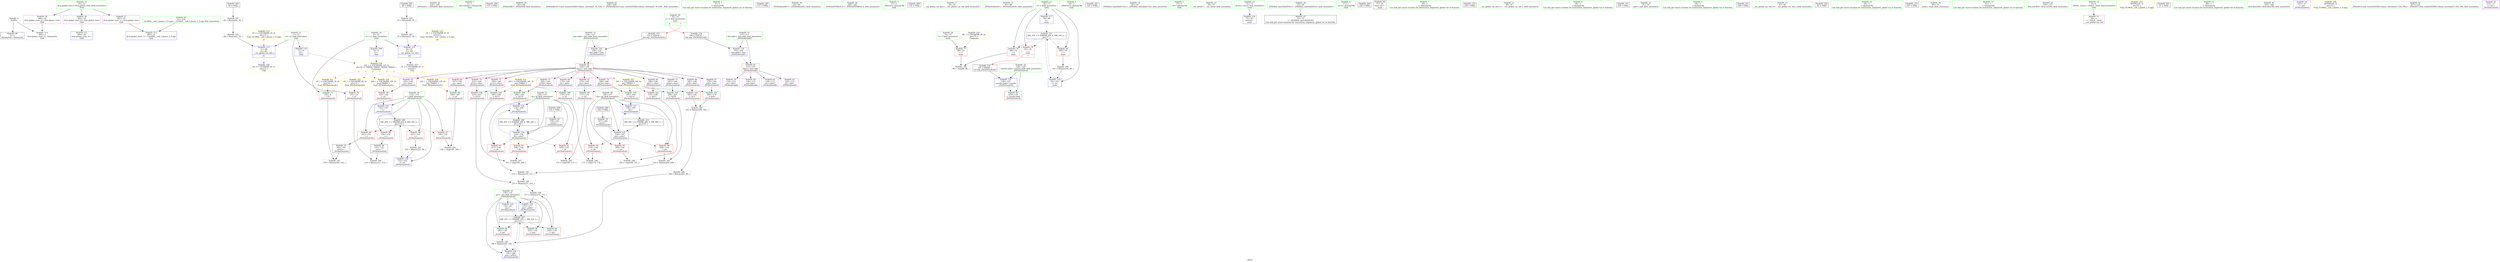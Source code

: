 digraph "SVFG" {
	label="SVFG";

	Node0x56256c7d2f80 [shape=record,color=grey,label="{NodeID: 0\nNullPtr}"];
	Node0x56256c7d2f80 -> Node0x56256c7de5d0[style=solid];
	Node0x56256c7d2f80 -> Node0x56256c7dee20[style=solid];
	Node0x56256c801bb0 [shape=record,color=black,label="{NodeID: 263\n64 = PHI()\n}"];
	Node0x56256c801bb0 -> Node0x56256c7e8550[style=solid];
	Node0x56256c7df0b0 [shape=record,color=red,label="{NodeID: 97\n143\<--142\n\<--a1\n_ZN3Sol5solveEi\n}"];
	Node0x56256c7df0b0 -> Node0x56256c7e4660[style=solid];
	Node0x56256c7dca10 [shape=record,color=green,label="{NodeID: 14\n8\<--10\nr1\<--r1_field_insensitive\nGlob }"];
	Node0x56256c7dca10 -> Node0x56256c7e0e70[style=solid];
	Node0x56256c7dca10 -> Node0x56256c7dea50[style=solid];
	Node0x56256c7dca10 -> Node0x56256c7def20[style=solid];
	Node0x56256c7e2340 [shape=record,color=grey,label="{NodeID: 194\n53 = Binary(49, 54, )\n}"];
	Node0x56256c7e2340 -> Node0x56256c7e24c0[style=solid];
	Node0x56256c7dec20 [shape=record,color=blue,label="{NodeID: 111\n264\<--20\nllvm.global_ctors_0\<--\nGlob }"];
	Node0x56256c7dd550 [shape=record,color=green,label="{NodeID: 28\n78\<--79\ns\<--s_field_insensitive\nmain\n|{<s0>6|<s1>7}}"];
	Node0x56256c7dd550:s0 -> Node0x56256c8026e0[style=solid,color=red];
	Node0x56256c7dd550:s1 -> Node0x56256c8028a0[style=solid,color=red];
	Node0x56256c7f2550 [shape=record,color=black,label="{NodeID: 208\nMR_24V_3 = PHI(MR_24V_4, MR_24V_2, )\npts\{133 \}\n}"];
	Node0x56256c7f2550 -> Node0x56256c7e1830[style=dashed];
	Node0x56256c7f2550 -> Node0x56256c7e1900[style=dashed];
	Node0x56256c7f2550 -> Node0x56256c7e19d0[style=dashed];
	Node0x56256c7f2550 -> Node0x56256c7e1aa0[style=dashed];
	Node0x56256c7f2550 -> Node0x56256c7e4c10[style=dashed];
	Node0x56256c7e4800 [shape=record,color=blue,label="{NodeID: 125\n136\<--167\nub\<--conv5\n_ZN3Sol5solveEi\n}"];
	Node0x56256c7e4800 -> Node0x56256c7e1de0[style=dashed];
	Node0x56256c7e4800 -> Node0x56256c7e1eb0[style=dashed];
	Node0x56256c7e4800 -> Node0x56256c7defe0[style=dashed];
	Node0x56256c7e4800 -> Node0x56256c7e49a0[style=dashed];
	Node0x56256c7e4800 -> Node0x56256c7f2f50[style=dashed];
	Node0x56256c7de1d0 [shape=record,color=green,label="{NodeID: 42\n231\<--232\n_ZNSolsEi\<--_ZNSolsEi_field_insensitive\n}"];
	Node0x56256c7f4d70 [shape=record,color=yellow,style=double,label="{NodeID: 222\n4V_1 = ENCHI(MR_4V_0)\npts\{12 \}\nFun[_ZN3Sol5solveEi]}"];
	Node0x56256c7f4d70 -> Node0x56256c7e0f40[style=dashed];
	Node0x56256c7dfe70 [shape=record,color=purple,label="{NodeID: 56\n264\<--19\nllvm.global_ctors_0\<--llvm.global_ctors\nGlob }"];
	Node0x56256c7dfe70 -> Node0x56256c7dec20[style=solid];
	Node0x56256c7e0a60 [shape=record,color=purple,label="{NodeID: 70\n194\<--140\nb214\<--this1\n_ZN3Sol5solveEi\n}"];
	Node0x56256c7e0a60 -> Node0x56256c7df660[style=solid];
	Node0x56256c7e15c0 [shape=record,color=red,label="{NodeID: 84\n185\<--130\n\<--ans\n_ZN3Sol5solveEi\n}"];
	Node0x56256c7e15c0 -> Node0x56256c7e8250[style=solid];
	Node0x56256c7d5920 [shape=record,color=green,label="{NodeID: 1\n7\<--1\n__dso_handle\<--dummyObj\nGlob }"];
	Node0x56256c801cb0 [shape=record,color=black,label="{NodeID: 264\n115 = PHI()\n}"];
	Node0x56256c7e7650 [shape=record,color=grey,label="{NodeID: 181\n163 = Binary(160, 162, )\n}"];
	Node0x56256c7df180 [shape=record,color=red,label="{NodeID: 98\n148\<--147\n\<--a2\n_ZN3Sol5solveEi\n}"];
	Node0x56256c7df180 -> Node0x56256c7e2dc0[style=solid];
	Node0x56256c7dcaa0 [shape=record,color=green,label="{NodeID: 15\n11\<--12\nr2\<--r2_field_insensitive\nGlob }"];
	Node0x56256c7dcaa0 -> Node0x56256c7e0f40[style=solid];
	Node0x56256c7dcaa0 -> Node0x56256c7deb20[style=solid];
	Node0x56256c7dcaa0 -> Node0x56256c7e3fe0[style=solid];
	Node0x56256c7e24c0 [shape=record,color=grey,label="{NodeID: 195\n55 = Binary(53, 56, )\n}"];
	Node0x56256c7e24c0 -> Node0x56256c7def20[style=solid];
	Node0x56256c7ded20 [shape=record,color=blue,label="{NodeID: 112\n265\<--21\nllvm.global_ctors_1\<--_GLOBAL__sub_I_Jiunru_2_0.cpp\nGlob }"];
	Node0x56256c7dd620 [shape=record,color=green,label="{NodeID: 29\n83\<--84\n_ZNSirsERi\<--_ZNSirsERi_field_insensitive\n}"];
	Node0x56256c7f2a50 [shape=record,color=black,label="{NodeID: 209\nMR_26V_2 = PHI(MR_26V_4, MR_26V_1, )\npts\{135 \}\n}"];
	Node0x56256c7f2a50 -> Node0x56256c7e4730[style=dashed];
	Node0x56256c7e48d0 [shape=record,color=blue,label="{NodeID: 126\n130\<--186\nans\<--add10\n_ZN3Sol5solveEi\n}"];
	Node0x56256c7e48d0 -> Node0x56256c7f2050[style=dashed];
	Node0x56256c7de2d0 [shape=record,color=green,label="{NodeID: 43\n238\<--239\n_ZSt4endlIcSt11char_traitsIcEERSt13basic_ostreamIT_T0_ES6_\<--_ZSt4endlIcSt11char_traitsIcEERSt13basic_ostreamIT_T0_ES6__field_insensitive\n}"];
	Node0x56256c7dff70 [shape=record,color=purple,label="{NodeID: 57\n265\<--19\nllvm.global_ctors_1\<--llvm.global_ctors\nGlob }"];
	Node0x56256c7dff70 -> Node0x56256c7ded20[style=solid];
	Node0x56256c7e0b30 [shape=record,color=purple,label="{NodeID: 71\n199\<--140\nb115\<--this1\n_ZN3Sol5solveEi\n}"];
	Node0x56256c7e0b30 -> Node0x56256c7df730[style=solid];
	Node0x56256c7e1690 [shape=record,color=red,label="{NodeID: 85\n216\<--130\n\<--ans\n_ZN3Sol5solveEi\n}"];
	Node0x56256c7e1690 -> Node0x56256c7e7dd0[style=solid];
	Node0x56256c7d59b0 [shape=record,color=green,label="{NodeID: 2\n9\<--1\n\<--dummyObj\nCan only get source location for instruction, argument, global var or function.}"];
	Node0x56256c801db0 [shape=record,color=black,label="{NodeID: 265\n117 = PHI()\n}"];
	Node0x56256c7e77d0 [shape=record,color=grey,label="{NodeID: 182\n210 = Binary(208, 209, )\n}"];
	Node0x56256c7e77d0 -> Node0x56256c7e7950[style=solid];
	Node0x56256c7df250 [shape=record,color=red,label="{NodeID: 99\n171\<--170\n\<--b2\n_ZN3Sol5solveEi\n}"];
	Node0x56256c7df250 -> Node0x56256c7e2c40[style=solid];
	Node0x56256c7dcb30 [shape=record,color=green,label="{NodeID: 16\n19\<--23\nllvm.global_ctors\<--llvm.global_ctors_field_insensitive\nGlob }"];
	Node0x56256c7dcb30 -> Node0x56256c7dfe70[style=solid];
	Node0x56256c7dcb30 -> Node0x56256c7dff70[style=solid];
	Node0x56256c7dcb30 -> Node0x56256c7e0070[style=solid];
	Node0x56256c7e2640 [shape=record,color=grey,label="{NodeID: 196\n192 = cmp(189, 191, )\n}"];
	Node0x56256c7dee20 [shape=record,color=blue, style = dotted,label="{NodeID: 113\n266\<--3\nllvm.global_ctors_2\<--dummyVal\nGlob }"];
	Node0x56256c7dd720 [shape=record,color=green,label="{NodeID: 30\n93\<--94\n_ZN3Sol4readEv\<--_ZN3Sol4readEv_field_insensitive\n}"];
	Node0x56256c7f2f50 [shape=record,color=black,label="{NodeID: 210\nMR_28V_2 = PHI(MR_28V_4, MR_28V_1, )\npts\{137 \}\n}"];
	Node0x56256c7f2f50 -> Node0x56256c7e4800[style=dashed];
	Node0x56256c7e49a0 [shape=record,color=blue,label="{NodeID: 127\n136\<--195\nub\<--\n_ZN3Sol5solveEi\n}"];
	Node0x56256c7e49a0 -> Node0x56256c7defe0[style=dashed];
	Node0x56256c7e49a0 -> Node0x56256c7f2f50[style=dashed];
	Node0x56256c7de3d0 [shape=record,color=green,label="{NodeID: 44\n240\<--241\n_ZNSolsEPFRSoS_E\<--_ZNSolsEPFRSoS_E_field_insensitive\n}"];
	Node0x56256c7e0070 [shape=record,color=purple,label="{NodeID: 58\n266\<--19\nllvm.global_ctors_2\<--llvm.global_ctors\nGlob }"];
	Node0x56256c7e0070 -> Node0x56256c7dee20[style=solid];
	Node0x56256c7e0c00 [shape=record,color=purple,label="{NodeID: 72\n203\<--140\nb118\<--this1\n_ZN3Sol5solveEi\n}"];
	Node0x56256c7e0c00 -> Node0x56256c7de7e0[style=solid];
	Node0x56256c7e1760 [shape=record,color=red,label="{NodeID: 86\n235\<--130\n\<--ans\n_ZN3Sol5solveEi\n}"];
	Node0x56256c7dbc30 [shape=record,color=green,label="{NodeID: 3\n13\<--1\n_ZSt3cin\<--dummyObj\nGlob }"];
	Node0x56256c801eb0 [shape=record,color=black,label="{NodeID: 266\n119 = PHI()\n}"];
	Node0x56256c7e7950 [shape=record,color=grey,label="{NodeID: 183\n212 = Binary(210, 211, )\n}"];
	Node0x56256c7e7950 -> Node0x56256c7e7ad0[style=solid];
	Node0x56256c7df320 [shape=record,color=red,label="{NodeID: 100\n176\<--175\n\<--b1\n_ZN3Sol5solveEi\n}"];
	Node0x56256c7df320 -> Node0x56256c7e2940[style=solid];
	Node0x56256c7dcbc0 [shape=record,color=green,label="{NodeID: 17\n24\<--25\n__cxx_global_var_init\<--__cxx_global_var_init_field_insensitive\n}"];
	Node0x56256c7e27c0 [shape=record,color=grey,label="{NodeID: 197\n201 = cmp(198, 200, )\n}"];
	Node0x56256c7def20 [shape=record,color=blue,label="{NodeID: 114\n8\<--55\nr1\<--div\n__cxx_global_var_init.1\n|{<s0>20}}"];
	Node0x56256c7def20:s0 -> Node0x56256c7f8130[style=dashed,color=blue];
	Node0x56256c7dd820 [shape=record,color=green,label="{NodeID: 31\n97\<--98\n_ZN3Sol5solveEi\<--_ZN3Sol5solveEi_field_insensitive\n}"];
	Node0x56256c7f3450 [shape=record,color=black,label="{NodeID: 211\nMR_10V_3 = PHI(MR_10V_4, MR_10V_2, )\npts\{77 \}\n}"];
	Node0x56256c7f3450 -> Node0x56256c7e10e0[style=dashed];
	Node0x56256c7f3450 -> Node0x56256c7e11b0[style=dashed];
	Node0x56256c7f3450 -> Node0x56256c7e1280[style=dashed];
	Node0x56256c7f3450 -> Node0x56256c7e4250[style=dashed];
	Node0x56256c7e4a70 [shape=record,color=blue,label="{NodeID: 128\n134\<--204\nlb\<--\n_ZN3Sol5solveEi\n}"];
	Node0x56256c7e4a70 -> Node0x56256c7e1d10[style=dashed];
	Node0x56256c7e4a70 -> Node0x56256c7f2a50[style=dashed];
	Node0x56256c7de4d0 [shape=record,color=green,label="{NodeID: 45\n21\<--258\n_GLOBAL__sub_I_Jiunru_2_0.cpp\<--_GLOBAL__sub_I_Jiunru_2_0.cpp_field_insensitive\n}"];
	Node0x56256c7de4d0 -> Node0x56256c7ded20[style=solid];
	Node0x56256c7e0170 [shape=record,color=purple,label="{NodeID: 59\n114\<--113\na1\<--this1\n_ZN3Sol4readEv\n}"];
	Node0x56256c7e0cd0 [shape=record,color=purple,label="{NodeID: 73\n207\<--140\nb220\<--this1\n_ZN3Sol5solveEi\n}"];
	Node0x56256c7e0cd0 -> Node0x56256c7de8b0[style=solid];
	Node0x56256c7e1830 [shape=record,color=red,label="{NodeID: 87\n146\<--132\n\<--i\n_ZN3Sol5solveEi\n}"];
	Node0x56256c7e1830 -> Node0x56256c7e2dc0[style=solid];
	Node0x56256c7dbcc0 [shape=record,color=green,label="{NodeID: 4\n14\<--1\n_ZSt4cout\<--dummyObj\nGlob }"];
	Node0x56256c801fb0 [shape=record,color=black,label="{NodeID: 267\n121 = PHI()\n}"];
	Node0x56256c7e7ad0 [shape=record,color=grey,label="{NodeID: 184\n215 = Binary(212, 214, )\n}"];
	Node0x56256c7e7ad0 -> Node0x56256c7e7dd0[style=solid];
	Node0x56256c7df3f0 [shape=record,color=red,label="{NodeID: 101\n180\<--179\n\<--b28\n_ZN3Sol5solveEi\n}"];
	Node0x56256c7df3f0 -> Node0x56256c7e7f50[style=solid];
	Node0x56256c7dcc50 [shape=record,color=green,label="{NodeID: 18\n28\<--29\n_ZNSt8ios_base4InitC1Ev\<--_ZNSt8ios_base4InitC1Ev_field_insensitive\n}"];
	Node0x56256c7e2940 [shape=record,color=grey,label="{NodeID: 198\n177 = cmp(174, 176, )\n}"];
	Node0x56256c7e3fe0 [shape=record,color=blue,label="{NodeID: 115\n11\<--66\nr2\<--div\n__cxx_global_var_init.2\n|{<s0>21}}"];
	Node0x56256c7e3fe0:s0 -> Node0x56256c7f8290[style=dashed,color=blue];
	Node0x56256c7dd920 [shape=record,color=green,label="{NodeID: 32\n110\<--111\nthis.addr\<--this.addr_field_insensitive\n_ZN3Sol4readEv\n}"];
	Node0x56256c7dd920 -> Node0x56256c7e1350[style=solid];
	Node0x56256c7dd920 -> Node0x56256c7e4320[style=solid];
	Node0x56256c7f3950 [shape=record,color=yellow,style=double,label="{NodeID: 212\n4V_1 = ENCHI(MR_4V_0)\npts\{12 \}\nFun[_GLOBAL__sub_I_Jiunru_2_0.cpp]|{<s0>21}}"];
	Node0x56256c7f3950:s0 -> Node0x56256c7e3fe0[style=dashed,color=red];
	Node0x56256c7e4b40 [shape=record,color=blue,label="{NodeID: 129\n130\<--217\nans\<--add25\n_ZN3Sol5solveEi\n}"];
	Node0x56256c7e4b40 -> Node0x56256c7f2050[style=dashed];
	Node0x56256c7de5d0 [shape=record,color=black,label="{NodeID: 46\n2\<--3\ndummyVal\<--dummyVal\n}"];
	Node0x56256c7e0240 [shape=record,color=purple,label="{NodeID: 60\n116\<--113\na2\<--this1\n_ZN3Sol4readEv\n}"];
	Node0x56256c7e0da0 [shape=record,color=purple,label="{NodeID: 74\n213\<--140\nb123\<--this1\n_ZN3Sol5solveEi\n}"];
	Node0x56256c7e0da0 -> Node0x56256c7de980[style=solid];
	Node0x56256c7e1900 [shape=record,color=red,label="{NodeID: 88\n152\<--132\n\<--i\n_ZN3Sol5solveEi\n}"];
	Node0x56256c7e1900 -> Node0x56256c7df8c0[style=solid];
	Node0x56256c7dbd50 [shape=record,color=green,label="{NodeID: 5\n15\<--1\n.str\<--dummyObj\nGlob }"];
	Node0x56256c802080 [shape=record,color=black,label="{NodeID: 268\n155 = PHI()\n}"];
	Node0x56256c802080 -> Node0x56256c7df990[style=solid];
	Node0x56256c7e7c50 [shape=record,color=grey,label="{NodeID: 185\n101 = Binary(100, 86, )\n}"];
	Node0x56256c7e7c50 -> Node0x56256c7e4250[style=solid];
	Node0x56256c7df4c0 [shape=record,color=red,label="{NodeID: 102\n182\<--181\n\<--b19\n_ZN3Sol5solveEi\n}"];
	Node0x56256c7df4c0 -> Node0x56256c7e7f50[style=solid];
	Node0x56256c7dcce0 [shape=record,color=green,label="{NodeID: 19\n34\<--35\n__cxa_atexit\<--__cxa_atexit_field_insensitive\n}"];
	Node0x56256c7e2ac0 [shape=record,color=grey,label="{NodeID: 199\n90 = cmp(88, 89, )\n}"];
	Node0x56256c7e40b0 [shape=record,color=blue,label="{NodeID: 116\n72\<--81\nretval\<--\nmain\n}"];
	Node0x56256c7dd9f0 [shape=record,color=green,label="{NodeID: 33\n126\<--127\nthis.addr\<--this.addr_field_insensitive\n_ZN3Sol5solveEi\n}"];
	Node0x56256c7dd9f0 -> Node0x56256c7e1420[style=solid];
	Node0x56256c7dd9f0 -> Node0x56256c7e43f0[style=solid];
	Node0x56256c7f4470 [shape=record,color=yellow,style=double,label="{NodeID: 213\n2V_1 = ENCHI(MR_2V_0)\npts\{10 \}\nFun[_GLOBAL__sub_I_Jiunru_2_0.cpp]|{<s0>20}}"];
	Node0x56256c7f4470:s0 -> Node0x56256c7def20[style=dashed,color=red];
	Node0x56256c7e4c10 [shape=record,color=blue,label="{NodeID: 130\n132\<--222\ni\<--inc\n_ZN3Sol5solveEi\n}"];
	Node0x56256c7e4c10 -> Node0x56256c7f2550[style=dashed];
	Node0x56256c7de6d0 [shape=record,color=black,label="{NodeID: 47\n32\<--33\n\<--_ZNSt8ios_base4InitD1Ev\nCan only get source location for instruction, argument, global var or function.}"];
	Node0x56256c7e0310 [shape=record,color=purple,label="{NodeID: 61\n118\<--113\nb1\<--this1\n_ZN3Sol4readEv\n}"];
	Node0x56256c7e0e70 [shape=record,color=red,label="{NodeID: 75\n160\<--8\n\<--r1\n_ZN3Sol5solveEi\n}"];
	Node0x56256c7e0e70 -> Node0x56256c7e7650[style=solid];
	Node0x56256c7e19d0 [shape=record,color=red,label="{NodeID: 89\n161\<--132\n\<--i\n_ZN3Sol5solveEi\n}"];
	Node0x56256c7e19d0 -> Node0x56256c7dfa60[style=solid];
	Node0x56256c7dbde0 [shape=record,color=green,label="{NodeID: 6\n17\<--1\n.str.3\<--dummyObj\nGlob }"];
	Node0x56256c8021b0 [shape=record,color=black,label="{NodeID: 269\n226 = PHI()\n}"];
	Node0x56256c7e7dd0 [shape=record,color=grey,label="{NodeID: 186\n217 = Binary(216, 215, )\n}"];
	Node0x56256c7e7dd0 -> Node0x56256c7e4b40[style=solid];
	Node0x56256c7df590 [shape=record,color=red,label="{NodeID: 103\n191\<--190\n\<--b211\n_ZN3Sol5solveEi\n}"];
	Node0x56256c7df590 -> Node0x56256c7e2640[style=solid];
	Node0x56256c7dcde0 [shape=record,color=green,label="{NodeID: 20\n33\<--39\n_ZNSt8ios_base4InitD1Ev\<--_ZNSt8ios_base4InitD1Ev_field_insensitive\n}"];
	Node0x56256c7dcde0 -> Node0x56256c7de6d0[style=solid];
	Node0x56256c7e2c40 [shape=record,color=grey,label="{NodeID: 200\n172 = cmp(169, 171, )\n}"];
	Node0x56256c7e4180 [shape=record,color=blue,label="{NodeID: 117\n76\<--86\nt\<--\nmain\n}"];
	Node0x56256c7e4180 -> Node0x56256c7f3450[style=dashed];
	Node0x56256c7ddac0 [shape=record,color=green,label="{NodeID: 34\n128\<--129\ncaseNo.addr\<--caseNo.addr_field_insensitive\n_ZN3Sol5solveEi\n}"];
	Node0x56256c7ddac0 -> Node0x56256c7e14f0[style=solid];
	Node0x56256c7ddac0 -> Node0x56256c7e44c0[style=solid];
	Node0x56256c7df7f0 [shape=record,color=black,label="{NodeID: 48\n71\<--81\nmain_ret\<--\nmain\n}"];
	Node0x56256c7e03e0 [shape=record,color=purple,label="{NodeID: 62\n120\<--113\nb2\<--this1\n_ZN3Sol4readEv\n}"];
	Node0x56256c7e0f40 [shape=record,color=red,label="{NodeID: 76\n151\<--11\n\<--r2\n_ZN3Sol5solveEi\n}"];
	Node0x56256c7e0f40 -> Node0x56256c7e83d0[style=solid];
	Node0x56256c7e1aa0 [shape=record,color=red,label="{NodeID: 90\n221\<--132\n\<--i\n_ZN3Sol5solveEi\n}"];
	Node0x56256c7e1aa0 -> Node0x56256c7e21c0[style=solid];
	Node0x56256c7dc620 [shape=record,color=green,label="{NodeID: 7\n20\<--1\n\<--dummyObj\nCan only get source location for instruction, argument, global var or function.}"];
	Node0x56256c8022b0 [shape=record,color=black,label="{NodeID: 270\n230 = PHI()\n}"];
	Node0x56256c7e7f50 [shape=record,color=grey,label="{NodeID: 187\n183 = Binary(180, 182, )\n}"];
	Node0x56256c7e7f50 -> Node0x56256c7e80d0[style=solid];
	Node0x56256c7df660 [shape=record,color=red,label="{NodeID: 104\n195\<--194\n\<--b214\n_ZN3Sol5solveEi\n}"];
	Node0x56256c7df660 -> Node0x56256c7e49a0[style=solid];
	Node0x56256c7dcee0 [shape=record,color=green,label="{NodeID: 21\n46\<--47\n__cxx_global_var_init.1\<--__cxx_global_var_init.1_field_insensitive\n}"];
	Node0x56256c7e2dc0 [shape=record,color=grey,label="{NodeID: 201\n149 = cmp(146, 148, )\n}"];
	Node0x56256c7e4250 [shape=record,color=blue,label="{NodeID: 118\n76\<--101\nt\<--inc\nmain\n}"];
	Node0x56256c7e4250 -> Node0x56256c7f3450[style=dashed];
	Node0x56256c7ddb90 [shape=record,color=green,label="{NodeID: 35\n130\<--131\nans\<--ans_field_insensitive\n_ZN3Sol5solveEi\n}"];
	Node0x56256c7ddb90 -> Node0x56256c7e15c0[style=solid];
	Node0x56256c7ddb90 -> Node0x56256c7e1690[style=solid];
	Node0x56256c7ddb90 -> Node0x56256c7e1760[style=solid];
	Node0x56256c7ddb90 -> Node0x56256c7e4590[style=solid];
	Node0x56256c7ddb90 -> Node0x56256c7e48d0[style=solid];
	Node0x56256c7ddb90 -> Node0x56256c7e4b40[style=solid];
	Node0x56256c7df8c0 [shape=record,color=black,label="{NodeID: 49\n153\<--152\nconv\<--\n_ZN3Sol5solveEi\n}"];
	Node0x56256c7df8c0 -> Node0x56256c7e83d0[style=solid];
	Node0x56256c7f5390 [shape=record,color=yellow,style=double,label="{NodeID: 229\n30V_1 = ENCHI(MR_30V_0)\npts\{790000 \}\nFun[_ZN3Sol5solveEi]}"];
	Node0x56256c7f5390 -> Node0x56256c7df0b0[style=dashed];
	Node0x56256c7e04b0 [shape=record,color=purple,label="{NodeID: 63\n142\<--140\na1\<--this1\n_ZN3Sol5solveEi\n}"];
	Node0x56256c7e04b0 -> Node0x56256c7df0b0[style=solid];
	Node0x56256c7e1010 [shape=record,color=red,label="{NodeID: 77\n89\<--74\n\<--T\nmain\n}"];
	Node0x56256c7e1010 -> Node0x56256c7e2ac0[style=solid];
	Node0x56256c7f8130 [shape=record,color=yellow,style=double,label="{NodeID: 257\n2V_2 = CSCHI(MR_2V_1)\npts\{10 \}\nCS[]}"];
	Node0x56256c7e1b70 [shape=record,color=red,label="{NodeID: 91\n169\<--134\n\<--lb\n_ZN3Sol5solveEi\n}"];
	Node0x56256c7e1b70 -> Node0x56256c7e2c40[style=solid];
	Node0x56256c7dc6b0 [shape=record,color=green,label="{NodeID: 8\n50\<--1\n\<--dummyObj\nCan only get source location for instruction, argument, global var or function.}"];
	Node0x56256c8023b0 [shape=record,color=black,label="{NodeID: 271\n234 = PHI()\n}"];
	Node0x56256c7e80d0 [shape=record,color=grey,label="{NodeID: 188\n184 = Binary(183, 86, )\n}"];
	Node0x56256c7e80d0 -> Node0x56256c7e8250[style=solid];
	Node0x56256c7df730 [shape=record,color=red,label="{NodeID: 105\n200\<--199\n\<--b115\n_ZN3Sol5solveEi\n}"];
	Node0x56256c7df730 -> Node0x56256c7e27c0[style=solid];
	Node0x56256c7dcfe0 [shape=record,color=green,label="{NodeID: 22\n51\<--52\nsqrt\<--sqrt_field_insensitive\n}"];
	Node0x56256c7e4320 [shape=record,color=blue,label="{NodeID: 119\n110\<--109\nthis.addr\<--this\n_ZN3Sol4readEv\n}"];
	Node0x56256c7e4320 -> Node0x56256c7e1350[style=dashed];
	Node0x56256c7ddc60 [shape=record,color=green,label="{NodeID: 36\n132\<--133\ni\<--i_field_insensitive\n_ZN3Sol5solveEi\n}"];
	Node0x56256c7ddc60 -> Node0x56256c7e1830[style=solid];
	Node0x56256c7ddc60 -> Node0x56256c7e1900[style=solid];
	Node0x56256c7ddc60 -> Node0x56256c7e19d0[style=solid];
	Node0x56256c7ddc60 -> Node0x56256c7e1aa0[style=solid];
	Node0x56256c7ddc60 -> Node0x56256c7e4660[style=solid];
	Node0x56256c7ddc60 -> Node0x56256c7e4c10[style=solid];
	Node0x56256c7f4770 [shape=record,color=yellow,style=double,label="{NodeID: 216\n8V_1 = ENCHI(MR_8V_0)\npts\{75 \}\nFun[main]}"];
	Node0x56256c7f4770 -> Node0x56256c7e1010[style=dashed];
	Node0x56256c7df990 [shape=record,color=black,label="{NodeID: 50\n158\<--155\nconv2\<--\n_ZN3Sol5solveEi\n}"];
	Node0x56256c7df990 -> Node0x56256c7e4730[style=solid];
	Node0x56256c7f5470 [shape=record,color=yellow,style=double,label="{NodeID: 230\n32V_1 = ENCHI(MR_32V_0)\npts\{790001 \}\nFun[_ZN3Sol5solveEi]}"];
	Node0x56256c7f5470 -> Node0x56256c7df180[style=dashed];
	Node0x56256c7e0580 [shape=record,color=purple,label="{NodeID: 64\n147\<--140\na2\<--this1\n_ZN3Sol5solveEi\n}"];
	Node0x56256c7e0580 -> Node0x56256c7df180[style=solid];
	Node0x56256c7e10e0 [shape=record,color=red,label="{NodeID: 78\n88\<--76\n\<--t\nmain\n}"];
	Node0x56256c7e10e0 -> Node0x56256c7e2ac0[style=solid];
	Node0x56256c7f8290 [shape=record,color=yellow,style=double,label="{NodeID: 258\n4V_2 = CSCHI(MR_4V_1)\npts\{12 \}\nCS[]}"];
	Node0x56256c7e1c40 [shape=record,color=red,label="{NodeID: 92\n198\<--134\n\<--lb\n_ZN3Sol5solveEi\n}"];
	Node0x56256c7e1c40 -> Node0x56256c7e27c0[style=solid];
	Node0x56256c7dc740 [shape=record,color=green,label="{NodeID: 9\n54\<--1\n\<--dummyObj\nCan only get source location for instruction, argument, global var or function.}"];
	Node0x56256c802480 [shape=record,color=black,label="{NodeID: 272\n236 = PHI()\n}"];
	Node0x56256c7e8250 [shape=record,color=grey,label="{NodeID: 189\n186 = Binary(185, 184, )\n}"];
	Node0x56256c7e8250 -> Node0x56256c7e48d0[style=solid];
	Node0x56256c7de7e0 [shape=record,color=red,label="{NodeID: 106\n204\<--203\n\<--b118\n_ZN3Sol5solveEi\n}"];
	Node0x56256c7de7e0 -> Node0x56256c7e4a70[style=solid];
	Node0x56256c7dd0e0 [shape=record,color=green,label="{NodeID: 23\n61\<--62\n__cxx_global_var_init.2\<--__cxx_global_var_init.2_field_insensitive\n}"];
	Node0x56256c7e43f0 [shape=record,color=blue,label="{NodeID: 120\n126\<--124\nthis.addr\<--this\n_ZN3Sol5solveEi\n}"];
	Node0x56256c7e43f0 -> Node0x56256c7e1420[style=dashed];
	Node0x56256c7ddd30 [shape=record,color=green,label="{NodeID: 37\n134\<--135\nlb\<--lb_field_insensitive\n_ZN3Sol5solveEi\n}"];
	Node0x56256c7ddd30 -> Node0x56256c7e1b70[style=solid];
	Node0x56256c7ddd30 -> Node0x56256c7e1c40[style=solid];
	Node0x56256c7ddd30 -> Node0x56256c7e1d10[style=solid];
	Node0x56256c7ddd30 -> Node0x56256c7e4730[style=solid];
	Node0x56256c7ddd30 -> Node0x56256c7e4a70[style=solid];
	Node0x56256c7dfa60 [shape=record,color=black,label="{NodeID: 51\n162\<--161\nconv3\<--\n_ZN3Sol5solveEi\n}"];
	Node0x56256c7dfa60 -> Node0x56256c7e7650[style=solid];
	Node0x56256c7f5550 [shape=record,color=yellow,style=double,label="{NodeID: 231\n34V_1 = ENCHI(MR_34V_0)\npts\{790002 \}\nFun[_ZN3Sol5solveEi]}"];
	Node0x56256c7f5550 -> Node0x56256c7df320[style=dashed];
	Node0x56256c7f5550 -> Node0x56256c7df4c0[style=dashed];
	Node0x56256c7f5550 -> Node0x56256c7df730[style=dashed];
	Node0x56256c7f5550 -> Node0x56256c7de7e0[style=dashed];
	Node0x56256c7f5550 -> Node0x56256c7de980[style=dashed];
	Node0x56256c7e0650 [shape=record,color=purple,label="{NodeID: 65\n170\<--140\nb2\<--this1\n_ZN3Sol5solveEi\n}"];
	Node0x56256c7e0650 -> Node0x56256c7df250[style=solid];
	Node0x56256c7e11b0 [shape=record,color=red,label="{NodeID: 79\n95\<--76\n\<--t\nmain\n|{<s0>7}}"];
	Node0x56256c7e11b0:s0 -> Node0x56256c8029a0[style=solid,color=red];
	Node0x56256c584080 [shape=record,color=black,label="{NodeID: 259\n82 = PHI()\n}"];
	Node0x56256c7e1d10 [shape=record,color=red,label="{NodeID: 93\n211\<--134\n\<--lb\n_ZN3Sol5solveEi\n}"];
	Node0x56256c7e1d10 -> Node0x56256c7e7950[style=solid];
	Node0x56256c7dc7d0 [shape=record,color=green,label="{NodeID: 10\n56\<--1\n\<--dummyObj\nCan only get source location for instruction, argument, global var or function.}"];
	Node0x56256c8025b0 [shape=record,color=black,label="{NodeID: 273\n237 = PHI()\n}"];
	Node0x56256c7e83d0 [shape=record,color=grey,label="{NodeID: 190\n154 = Binary(151, 153, )\n}"];
	Node0x56256c7de8b0 [shape=record,color=red,label="{NodeID: 107\n208\<--207\n\<--b220\n_ZN3Sol5solveEi\n}"];
	Node0x56256c7de8b0 -> Node0x56256c7e77d0[style=solid];
	Node0x56256c7dd1e0 [shape=record,color=green,label="{NodeID: 24\n69\<--70\nmain\<--main_field_insensitive\n}"];
	Node0x56256c7e44c0 [shape=record,color=blue,label="{NodeID: 121\n128\<--125\ncaseNo.addr\<--caseNo\n_ZN3Sol5solveEi\n}"];
	Node0x56256c7e44c0 -> Node0x56256c7e14f0[style=dashed];
	Node0x56256c7dde00 [shape=record,color=green,label="{NodeID: 38\n136\<--137\nub\<--ub_field_insensitive\n_ZN3Sol5solveEi\n}"];
	Node0x56256c7dde00 -> Node0x56256c7e1de0[style=solid];
	Node0x56256c7dde00 -> Node0x56256c7e1eb0[style=solid];
	Node0x56256c7dde00 -> Node0x56256c7defe0[style=solid];
	Node0x56256c7dde00 -> Node0x56256c7e4800[style=solid];
	Node0x56256c7dde00 -> Node0x56256c7e49a0[style=solid];
	Node0x56256c7f4930 [shape=record,color=yellow,style=double,label="{NodeID: 218\n12V_1 = ENCHI(MR_12V_0)\npts\{10 12 790000 790001 790002 790003 \}\nFun[main]|{<s0>7|<s1>7|<s2>7|<s3>7|<s4>7|<s5>7}}"];
	Node0x56256c7f4930:s0 -> Node0x56256c7f4c60[style=dashed,color=red];
	Node0x56256c7f4930:s1 -> Node0x56256c7f4d70[style=dashed,color=red];
	Node0x56256c7f4930:s2 -> Node0x56256c7f5390[style=dashed,color=red];
	Node0x56256c7f4930:s3 -> Node0x56256c7f5470[style=dashed,color=red];
	Node0x56256c7f4930:s4 -> Node0x56256c7f5550[style=dashed,color=red];
	Node0x56256c7f4930:s5 -> Node0x56256c7f5630[style=dashed,color=red];
	Node0x56256c7dfb30 [shape=record,color=black,label="{NodeID: 52\n167\<--164\nconv5\<--\n_ZN3Sol5solveEi\n}"];
	Node0x56256c7dfb30 -> Node0x56256c7e4800[style=solid];
	Node0x56256c7f5630 [shape=record,color=yellow,style=double,label="{NodeID: 232\n36V_1 = ENCHI(MR_36V_0)\npts\{790003 \}\nFun[_ZN3Sol5solveEi]}"];
	Node0x56256c7f5630 -> Node0x56256c7df250[style=dashed];
	Node0x56256c7f5630 -> Node0x56256c7df3f0[style=dashed];
	Node0x56256c7f5630 -> Node0x56256c7df590[style=dashed];
	Node0x56256c7f5630 -> Node0x56256c7df660[style=dashed];
	Node0x56256c7f5630 -> Node0x56256c7de8b0[style=dashed];
	Node0x56256c7e0720 [shape=record,color=purple,label="{NodeID: 66\n175\<--140\nb1\<--this1\n_ZN3Sol5solveEi\n}"];
	Node0x56256c7e0720 -> Node0x56256c7df320[style=solid];
	Node0x56256c7e1280 [shape=record,color=red,label="{NodeID: 80\n100\<--76\n\<--t\nmain\n}"];
	Node0x56256c7e1280 -> Node0x56256c7e7c50[style=solid];
	Node0x56256c801850 [shape=record,color=black,label="{NodeID: 260\n164 = PHI()\n}"];
	Node0x56256c801850 -> Node0x56256c7dfb30[style=solid];
	Node0x56256c7e1de0 [shape=record,color=red,label="{NodeID: 94\n174\<--136\n\<--ub\n_ZN3Sol5solveEi\n}"];
	Node0x56256c7e1de0 -> Node0x56256c7e2940[style=solid];
	Node0x56256c7dc860 [shape=record,color=green,label="{NodeID: 11\n81\<--1\n\<--dummyObj\nCan only get source location for instruction, argument, global var or function.}"];
	Node0x56256c8026e0 [shape=record,color=black,label="{NodeID: 274\n109 = PHI(78, )\n0th arg _ZN3Sol4readEv }"];
	Node0x56256c8026e0 -> Node0x56256c7e4320[style=solid];
	Node0x56256c7e8550 [shape=record,color=grey,label="{NodeID: 191\n65 = Binary(64, 54, )\n}"];
	Node0x56256c7e8550 -> Node0x56256c7e2040[style=solid];
	Node0x56256c7de980 [shape=record,color=red,label="{NodeID: 108\n214\<--213\n\<--b123\n_ZN3Sol5solveEi\n}"];
	Node0x56256c7de980 -> Node0x56256c7e7ad0[style=solid];
	Node0x56256c7dd2e0 [shape=record,color=green,label="{NodeID: 25\n72\<--73\nretval\<--retval_field_insensitive\nmain\n}"];
	Node0x56256c7dd2e0 -> Node0x56256c7e40b0[style=solid];
	Node0x56256c7e4590 [shape=record,color=blue,label="{NodeID: 122\n130\<--81\nans\<--\n_ZN3Sol5solveEi\n}"];
	Node0x56256c7e4590 -> Node0x56256c7f2050[style=dashed];
	Node0x56256c7dded0 [shape=record,color=green,label="{NodeID: 39\n156\<--157\nllvm.ceil.f64\<--llvm.ceil.f64_field_insensitive\n}"];
	Node0x56256c7dfc00 [shape=record,color=purple,label="{NodeID: 53\n30\<--4\n\<--_ZStL8__ioinit\n__cxx_global_var_init\n}"];
	Node0x56256c7f5f20 [shape=record,color=yellow,style=double,label="{NodeID: 233\nRETMU(2V_2)\npts\{10 \}\nFun[_GLOBAL__sub_I_Jiunru_2_0.cpp]}"];
	Node0x56256c7e07f0 [shape=record,color=purple,label="{NodeID: 67\n179\<--140\nb28\<--this1\n_ZN3Sol5solveEi\n}"];
	Node0x56256c7e07f0 -> Node0x56256c7df3f0[style=solid];
	Node0x56256c7e1350 [shape=record,color=red,label="{NodeID: 81\n113\<--110\nthis1\<--this.addr\n_ZN3Sol4readEv\n}"];
	Node0x56256c7e1350 -> Node0x56256c7e0170[style=solid];
	Node0x56256c7e1350 -> Node0x56256c7e0240[style=solid];
	Node0x56256c7e1350 -> Node0x56256c7e0310[style=solid];
	Node0x56256c7e1350 -> Node0x56256c7e03e0[style=solid];
	Node0x56256c8019b0 [shape=record,color=black,label="{NodeID: 261\n31 = PHI()\n}"];
	Node0x56256c7e1eb0 [shape=record,color=red,label="{NodeID: 95\n189\<--136\n\<--ub\n_ZN3Sol5solveEi\n}"];
	Node0x56256c7e1eb0 -> Node0x56256c7e2640[style=solid];
	Node0x56256c7dc8f0 [shape=record,color=green,label="{NodeID: 12\n86\<--1\n\<--dummyObj\nCan only get source location for instruction, argument, global var or function.}"];
	Node0x56256c8028a0 [shape=record,color=black,label="{NodeID: 275\n124 = PHI(78, )\n0th arg _ZN3Sol5solveEi }"];
	Node0x56256c8028a0 -> Node0x56256c7e43f0[style=solid];
	Node0x56256c7e2040 [shape=record,color=grey,label="{NodeID: 192\n66 = Binary(65, 56, )\n}"];
	Node0x56256c7e2040 -> Node0x56256c7e3fe0[style=solid];
	Node0x56256c7dea50 [shape=record,color=blue,label="{NodeID: 109\n8\<--9\nr1\<--\nGlob }"];
	Node0x56256c7dea50 -> Node0x56256c7f4930[style=dashed];
	Node0x56256c7dd3b0 [shape=record,color=green,label="{NodeID: 26\n74\<--75\nT\<--T_field_insensitive\nmain\n}"];
	Node0x56256c7dd3b0 -> Node0x56256c7e1010[style=solid];
	Node0x56256c7e4660 [shape=record,color=blue,label="{NodeID: 123\n132\<--143\ni\<--\n_ZN3Sol5solveEi\n}"];
	Node0x56256c7e4660 -> Node0x56256c7f2550[style=dashed];
	Node0x56256c7ddfd0 [shape=record,color=green,label="{NodeID: 40\n165\<--166\nllvm.floor.f64\<--llvm.floor.f64_field_insensitive\n}"];
	Node0x56256c7dfcd0 [shape=record,color=purple,label="{NodeID: 54\n225\<--15\n\<--.str\n_ZN3Sol5solveEi\n}"];
	Node0x56256c7f6a40 [shape=record,color=yellow,style=double,label="{NodeID: 234\nRETMU(4V_2)\npts\{12 \}\nFun[_GLOBAL__sub_I_Jiunru_2_0.cpp]}"];
	Node0x56256c7e08c0 [shape=record,color=purple,label="{NodeID: 68\n181\<--140\nb19\<--this1\n_ZN3Sol5solveEi\n}"];
	Node0x56256c7e08c0 -> Node0x56256c7df4c0[style=solid];
	Node0x56256c7e1420 [shape=record,color=red,label="{NodeID: 82\n140\<--126\nthis1\<--this.addr\n_ZN3Sol5solveEi\n}"];
	Node0x56256c7e1420 -> Node0x56256c7e04b0[style=solid];
	Node0x56256c7e1420 -> Node0x56256c7e0580[style=solid];
	Node0x56256c7e1420 -> Node0x56256c7e0650[style=solid];
	Node0x56256c7e1420 -> Node0x56256c7e0720[style=solid];
	Node0x56256c7e1420 -> Node0x56256c7e07f0[style=solid];
	Node0x56256c7e1420 -> Node0x56256c7e08c0[style=solid];
	Node0x56256c7e1420 -> Node0x56256c7e0990[style=solid];
	Node0x56256c7e1420 -> Node0x56256c7e0a60[style=solid];
	Node0x56256c7e1420 -> Node0x56256c7e0b30[style=solid];
	Node0x56256c7e1420 -> Node0x56256c7e0c00[style=solid];
	Node0x56256c7e1420 -> Node0x56256c7e0cd0[style=solid];
	Node0x56256c7e1420 -> Node0x56256c7e0da0[style=solid];
	Node0x56256c801a80 [shape=record,color=black,label="{NodeID: 262\n49 = PHI()\n}"];
	Node0x56256c801a80 -> Node0x56256c7e2340[style=solid];
	Node0x56256c7defe0 [shape=record,color=red,label="{NodeID: 96\n209\<--136\n\<--ub\n_ZN3Sol5solveEi\n}"];
	Node0x56256c7defe0 -> Node0x56256c7e77d0[style=solid];
	Node0x56256c7dc980 [shape=record,color=green,label="{NodeID: 13\n4\<--6\n_ZStL8__ioinit\<--_ZStL8__ioinit_field_insensitive\nGlob }"];
	Node0x56256c7dc980 -> Node0x56256c7dfc00[style=solid];
	Node0x56256c8029a0 [shape=record,color=black,label="{NodeID: 276\n125 = PHI(95, )\n1st arg _ZN3Sol5solveEi }"];
	Node0x56256c8029a0 -> Node0x56256c7e44c0[style=solid];
	Node0x56256c7e21c0 [shape=record,color=grey,label="{NodeID: 193\n222 = Binary(221, 86, )\n}"];
	Node0x56256c7e21c0 -> Node0x56256c7e4c10[style=solid];
	Node0x56256c7deb20 [shape=record,color=blue,label="{NodeID: 110\n11\<--9\nr2\<--\nGlob }"];
	Node0x56256c7deb20 -> Node0x56256c7f4930[style=dashed];
	Node0x56256c7dd480 [shape=record,color=green,label="{NodeID: 27\n76\<--77\nt\<--t_field_insensitive\nmain\n}"];
	Node0x56256c7dd480 -> Node0x56256c7e10e0[style=solid];
	Node0x56256c7dd480 -> Node0x56256c7e11b0[style=solid];
	Node0x56256c7dd480 -> Node0x56256c7e1280[style=solid];
	Node0x56256c7dd480 -> Node0x56256c7e4180[style=solid];
	Node0x56256c7dd480 -> Node0x56256c7e4250[style=solid];
	Node0x56256c7f2050 [shape=record,color=black,label="{NodeID: 207\nMR_22V_3 = PHI(MR_22V_5, MR_22V_2, )\npts\{131 \}\n}"];
	Node0x56256c7f2050 -> Node0x56256c7e15c0[style=dashed];
	Node0x56256c7f2050 -> Node0x56256c7e1690[style=dashed];
	Node0x56256c7f2050 -> Node0x56256c7e1760[style=dashed];
	Node0x56256c7f2050 -> Node0x56256c7e48d0[style=dashed];
	Node0x56256c7f2050 -> Node0x56256c7e4b40[style=dashed];
	Node0x56256c7e4730 [shape=record,color=blue,label="{NodeID: 124\n134\<--158\nlb\<--conv2\n_ZN3Sol5solveEi\n}"];
	Node0x56256c7e4730 -> Node0x56256c7e1b70[style=dashed];
	Node0x56256c7e4730 -> Node0x56256c7e1c40[style=dashed];
	Node0x56256c7e4730 -> Node0x56256c7e1d10[style=dashed];
	Node0x56256c7e4730 -> Node0x56256c7e4a70[style=dashed];
	Node0x56256c7e4730 -> Node0x56256c7f2a50[style=dashed];
	Node0x56256c7de0d0 [shape=record,color=green,label="{NodeID: 41\n227\<--228\n_ZStlsISt11char_traitsIcEERSt13basic_ostreamIcT_ES5_PKc\<--_ZStlsISt11char_traitsIcEERSt13basic_ostreamIcT_ES5_PKc_field_insensitive\n}"];
	Node0x56256c7f4c60 [shape=record,color=yellow,style=double,label="{NodeID: 221\n2V_1 = ENCHI(MR_2V_0)\npts\{10 \}\nFun[_ZN3Sol5solveEi]}"];
	Node0x56256c7f4c60 -> Node0x56256c7e0e70[style=dashed];
	Node0x56256c7dfda0 [shape=record,color=purple,label="{NodeID: 55\n233\<--17\n\<--.str.3\n_ZN3Sol5solveEi\n}"];
	Node0x56256c7e0990 [shape=record,color=purple,label="{NodeID: 69\n190\<--140\nb211\<--this1\n_ZN3Sol5solveEi\n}"];
	Node0x56256c7e0990 -> Node0x56256c7df590[style=solid];
	Node0x56256c7e14f0 [shape=record,color=red,label="{NodeID: 83\n229\<--128\n\<--caseNo.addr\n_ZN3Sol5solveEi\n}"];
}
